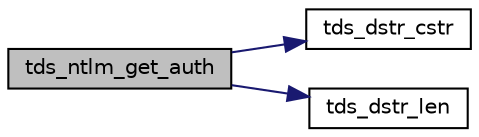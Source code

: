 digraph "tds_ntlm_get_auth"
{
 // LATEX_PDF_SIZE
  edge [fontname="Helvetica",fontsize="10",labelfontname="Helvetica",labelfontsize="10"];
  node [fontname="Helvetica",fontsize="10",shape=record];
  rankdir="LR";
  Node1 [label="tds_ntlm_get_auth",height=0.2,width=0.4,color="black", fillcolor="grey75", style="filled", fontcolor="black",tooltip="Build a NTLMSPP packet to send to server."];
  Node1 -> Node2 [color="midnightblue",fontsize="10",style="solid",fontname="Helvetica"];
  Node2 [label="tds_dstr_cstr",height=0.2,width=0.4,color="black", fillcolor="white", style="filled",URL="$a00566.html#ga5f351a208e7aa13b4cc2d32cac8fc0fa",tooltip="Returns a C version (NUL terminated string) of dstr."];
  Node1 -> Node3 [color="midnightblue",fontsize="10",style="solid",fontname="Helvetica"];
  Node3 [label="tds_dstr_len",height=0.2,width=0.4,color="black", fillcolor="white", style="filled",URL="$a00566.html#ga396f139e4f886ac1b224a735138e73dd",tooltip="Returns the length of the string in bytes."];
}
